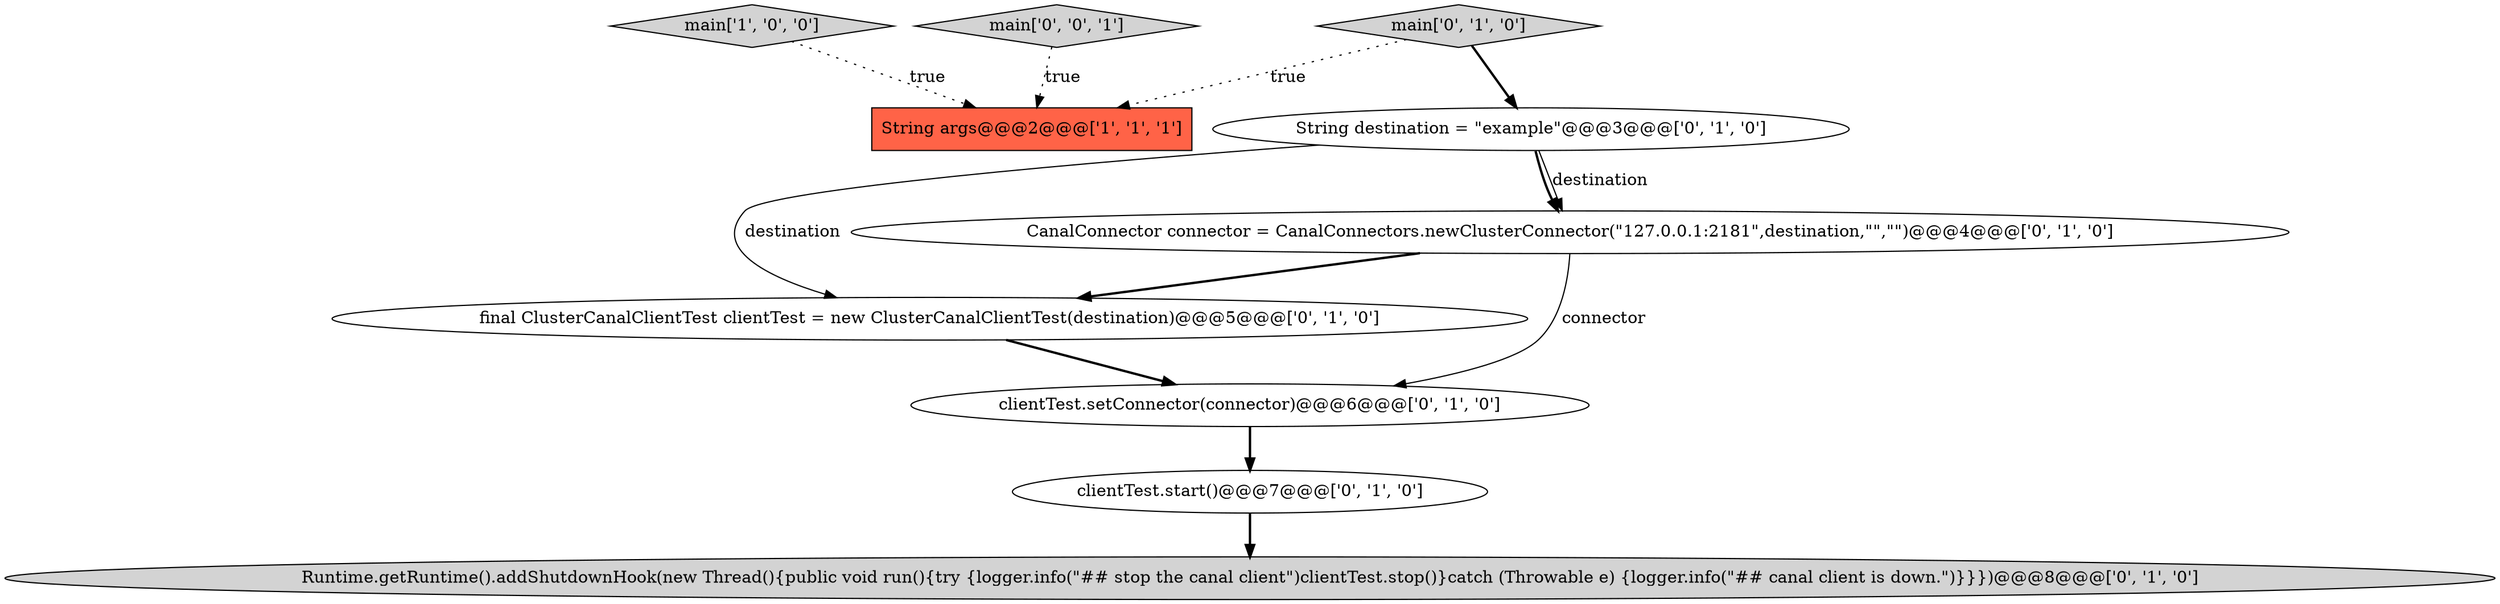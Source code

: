 digraph {
0 [style = filled, label = "main['1', '0', '0']", fillcolor = lightgray, shape = diamond image = "AAA0AAABBB1BBB"];
7 [style = filled, label = "Runtime.getRuntime().addShutdownHook(new Thread(){public void run(){try {logger.info(\"## stop the canal client\")clientTest.stop()}catch (Throwable e) {logger.info(\"## canal client is down.\")}}})@@@8@@@['0', '1', '0']", fillcolor = lightgray, shape = ellipse image = "AAA0AAABBB2BBB"];
5 [style = filled, label = "final ClusterCanalClientTest clientTest = new ClusterCanalClientTest(destination)@@@5@@@['0', '1', '0']", fillcolor = white, shape = ellipse image = "AAA0AAABBB2BBB"];
6 [style = filled, label = "main['0', '1', '0']", fillcolor = lightgray, shape = diamond image = "AAA0AAABBB2BBB"];
2 [style = filled, label = "String destination = \"example\"@@@3@@@['0', '1', '0']", fillcolor = white, shape = ellipse image = "AAA0AAABBB2BBB"];
9 [style = filled, label = "main['0', '0', '1']", fillcolor = lightgray, shape = diamond image = "AAA0AAABBB3BBB"];
4 [style = filled, label = "CanalConnector connector = CanalConnectors.newClusterConnector(\"127.0.0.1:2181\",destination,\"\",\"\")@@@4@@@['0', '1', '0']", fillcolor = white, shape = ellipse image = "AAA0AAABBB2BBB"];
8 [style = filled, label = "clientTest.setConnector(connector)@@@6@@@['0', '1', '0']", fillcolor = white, shape = ellipse image = "AAA0AAABBB2BBB"];
3 [style = filled, label = "clientTest.start()@@@7@@@['0', '1', '0']", fillcolor = white, shape = ellipse image = "AAA0AAABBB2BBB"];
1 [style = filled, label = "String args@@@2@@@['1', '1', '1']", fillcolor = tomato, shape = box image = "AAA0AAABBB1BBB"];
5->8 [style = bold, label=""];
2->4 [style = solid, label="destination"];
2->5 [style = solid, label="destination"];
4->8 [style = solid, label="connector"];
3->7 [style = bold, label=""];
2->4 [style = bold, label=""];
4->5 [style = bold, label=""];
8->3 [style = bold, label=""];
0->1 [style = dotted, label="true"];
9->1 [style = dotted, label="true"];
6->2 [style = bold, label=""];
6->1 [style = dotted, label="true"];
}
